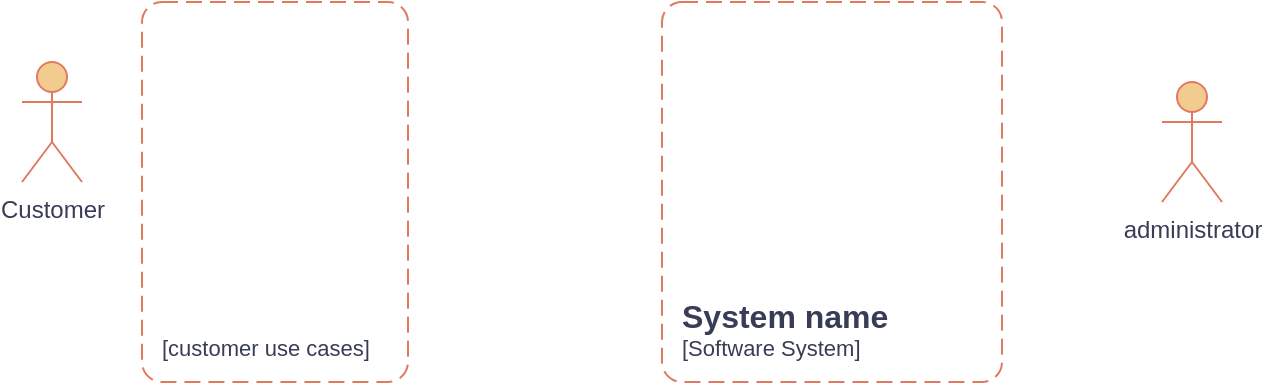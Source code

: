 <mxfile version="22.0.8" type="github">
  <diagram name="Page-1" id="KkWIEYQmKdYoJBlh3cc2">
    <mxGraphModel dx="1853" dy="612" grid="1" gridSize="10" guides="1" tooltips="1" connect="1" arrows="1" fold="1" page="1" pageScale="1" pageWidth="827" pageHeight="1169" math="0" shadow="0">
      <root>
        <mxCell id="0" />
        <mxCell id="1" parent="0" />
        <mxCell id="_uxx1MJeF8HWBZhhg2wG-2" value="Customer" style="shape=umlActor;verticalLabelPosition=bottom;verticalAlign=top;html=1;outlineConnect=0;labelBackgroundColor=none;fillColor=#F2CC8F;strokeColor=#E07A5F;fontColor=#393C56;" parent="1" vertex="1">
          <mxGeometry x="-490" y="980" width="30" height="60" as="geometry" />
        </mxCell>
        <mxCell id="_uxx1MJeF8HWBZhhg2wG-3" value="administrator" style="shape=umlActor;verticalLabelPosition=bottom;verticalAlign=top;html=1;outlineConnect=0;labelBackgroundColor=none;fillColor=#F2CC8F;strokeColor=#E07A5F;fontColor=#393C56;" parent="1" vertex="1">
          <mxGeometry x="80" y="990" width="30" height="60" as="geometry" />
        </mxCell>
        <object placeholders="1" c4Name="System name" c4Type="SystemScopeBoundary" c4Application="Software System" label="&lt;font style=&quot;font-size: 16px&quot;&gt;&lt;b&gt;&lt;div style=&quot;text-align: left&quot;&gt;%c4Name%&lt;/div&gt;&lt;/b&gt;&lt;/font&gt;&lt;div style=&quot;text-align: left&quot;&gt;[%c4Application%]&lt;/div&gt;" id="gSI3Hieu22vvykXPNDI_-1">
          <mxCell style="rounded=1;fontSize=11;whiteSpace=wrap;html=1;dashed=1;arcSize=20;fillColor=none;strokeColor=#E07A5F;fontColor=#393C56;labelBackgroundColor=none;align=left;verticalAlign=bottom;labelBorderColor=none;spacingTop=0;spacing=10;dashPattern=8 4;metaEdit=1;rotatable=0;perimeter=rectanglePerimeter;noLabel=0;labelPadding=0;allowArrows=0;connectable=0;expand=0;recursiveResize=0;editable=1;pointerEvents=0;absoluteArcSize=1;points=[[0.25,0,0],[0.5,0,0],[0.75,0,0],[1,0.25,0],[1,0.5,0],[1,0.75,0],[0.75,1,0],[0.5,1,0],[0.25,1,0],[0,0.75,0],[0,0.5,0],[0,0.25,0]];" vertex="1" parent="1">
            <mxGeometry x="-170" y="950" width="170" height="190" as="geometry" />
          </mxCell>
        </object>
        <object placeholders="1" c4Name="" c4Type="" c4Application="customer use cases" label="&lt;font style=&quot;font-size: 16px&quot;&gt;&lt;b&gt;&lt;div style=&quot;text-align: left&quot;&gt;%c4Name%&lt;/div&gt;&lt;/b&gt;&lt;/font&gt;&lt;div style=&quot;text-align: left&quot;&gt;[%c4Application%]&lt;/div&gt;" id="gSI3Hieu22vvykXPNDI_-4">
          <mxCell style="rounded=1;fontSize=11;whiteSpace=wrap;html=1;dashed=1;arcSize=20;fillColor=none;strokeColor=#E07A5F;fontColor=#393C56;labelBackgroundColor=none;align=left;verticalAlign=bottom;labelBorderColor=none;spacingTop=0;spacing=10;dashPattern=8 4;metaEdit=1;rotatable=0;perimeter=rectanglePerimeter;noLabel=0;labelPadding=0;allowArrows=0;connectable=0;expand=0;recursiveResize=0;editable=1;pointerEvents=0;absoluteArcSize=1;points=[[0.25,0,0],[0.5,0,0],[0.75,0,0],[1,0.25,0],[1,0.5,0],[1,0.75,0],[0.75,1,0],[0.5,1,0],[0.25,1,0],[0,0.75,0],[0,0.5,0],[0,0.25,0]];" vertex="1" parent="1">
            <mxGeometry x="-430" y="950" width="133" height="190" as="geometry" />
          </mxCell>
        </object>
      </root>
    </mxGraphModel>
  </diagram>
</mxfile>
